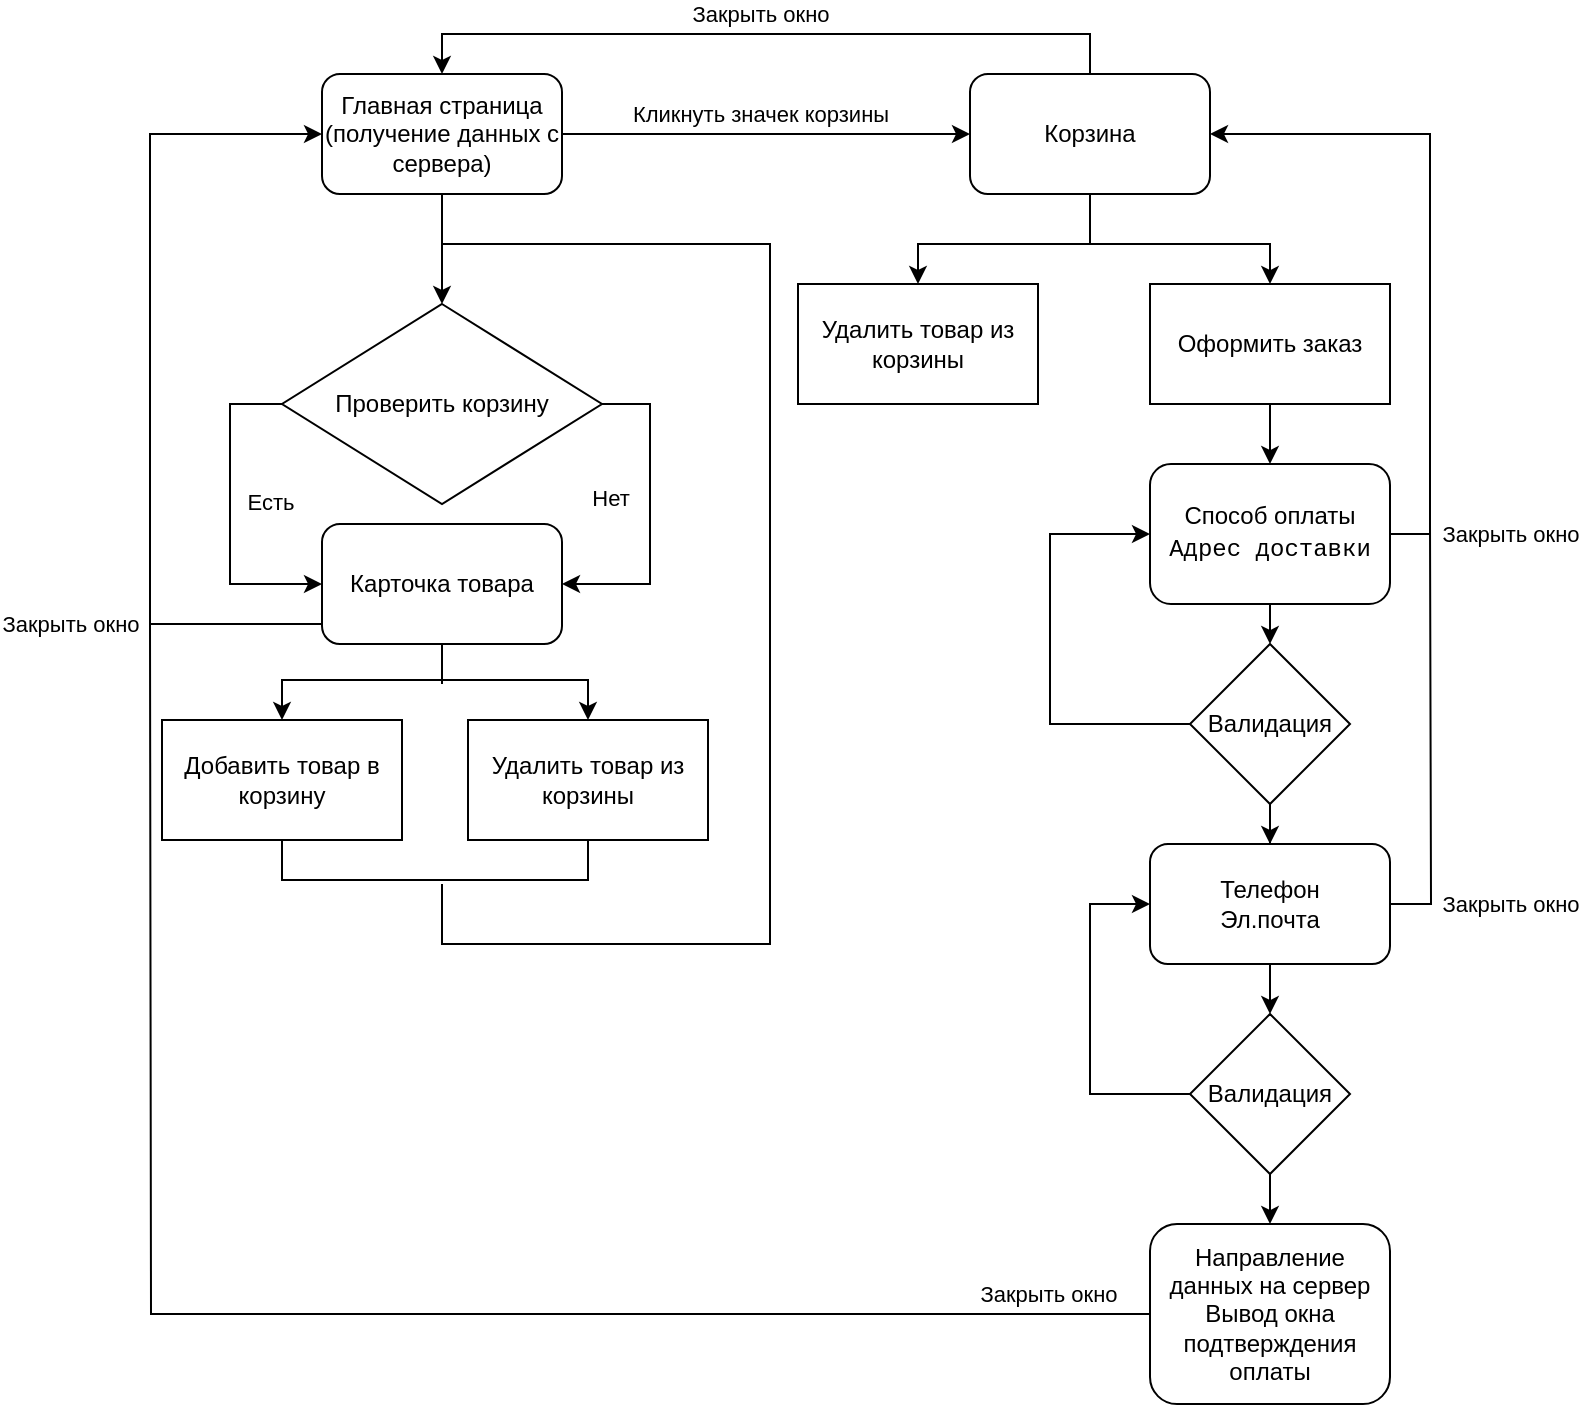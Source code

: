 <mxfile version="23.1.5" type="github">
  <diagram id="C5RBs43oDa-KdzZeNtuy" name="Page-1">
    <mxGraphModel dx="1026" dy="696" grid="1" gridSize="10" guides="1" tooltips="1" connect="1" arrows="1" fold="1" page="1" pageScale="1" pageWidth="827" pageHeight="1169" math="0" shadow="0">
      <root>
        <mxCell id="WIyWlLk6GJQsqaUBKTNV-0" />
        <mxCell id="WIyWlLk6GJQsqaUBKTNV-1" parent="WIyWlLk6GJQsqaUBKTNV-0" />
        <mxCell id="0IrBxu6wTO3JT6gGlN2D-9" style="edgeStyle=orthogonalEdgeStyle;rounded=0;orthogonalLoop=1;jettySize=auto;html=1;exitX=0.5;exitY=1;exitDx=0;exitDy=0;endArrow=none;endFill=0;" edge="1" parent="WIyWlLk6GJQsqaUBKTNV-1" source="0IrBxu6wTO3JT6gGlN2D-1">
          <mxGeometry relative="1" as="geometry">
            <mxPoint x="236" y="350" as="targetPoint" />
          </mxGeometry>
        </mxCell>
        <mxCell id="0IrBxu6wTO3JT6gGlN2D-19" value="Закрыть окно" style="edgeStyle=orthogonalEdgeStyle;rounded=0;orthogonalLoop=1;jettySize=auto;html=1;exitX=0;exitY=0.5;exitDx=0;exitDy=0;entryX=0;entryY=0.5;entryDx=0;entryDy=0;" edge="1" parent="WIyWlLk6GJQsqaUBKTNV-1" source="0IrBxu6wTO3JT6gGlN2D-1" target="0IrBxu6wTO3JT6gGlN2D-16">
          <mxGeometry x="-0.515" y="40" relative="1" as="geometry">
            <Array as="points">
              <mxPoint x="176" y="320" />
              <mxPoint x="90" y="320" />
              <mxPoint x="90" y="75" />
            </Array>
            <mxPoint as="offset" />
          </mxGeometry>
        </mxCell>
        <mxCell id="0IrBxu6wTO3JT6gGlN2D-1" value="Карточка товара" style="rounded=1;whiteSpace=wrap;html=1;" vertex="1" parent="WIyWlLk6GJQsqaUBKTNV-1">
          <mxGeometry x="176" y="270" width="120" height="60" as="geometry" />
        </mxCell>
        <mxCell id="0IrBxu6wTO3JT6gGlN2D-8" style="edgeStyle=orthogonalEdgeStyle;rounded=0;orthogonalLoop=1;jettySize=auto;html=1;exitX=0.5;exitY=0;exitDx=0;exitDy=0;entryX=0.5;entryY=0;entryDx=0;entryDy=0;startArrow=classic;startFill=1;" edge="1" parent="WIyWlLk6GJQsqaUBKTNV-1" source="0IrBxu6wTO3JT6gGlN2D-2" target="0IrBxu6wTO3JT6gGlN2D-3">
          <mxGeometry relative="1" as="geometry" />
        </mxCell>
        <mxCell id="0IrBxu6wTO3JT6gGlN2D-2" value="Добавить товар в корзину" style="rounded=0;whiteSpace=wrap;html=1;" vertex="1" parent="WIyWlLk6GJQsqaUBKTNV-1">
          <mxGeometry x="96" y="368" width="120" height="60" as="geometry" />
        </mxCell>
        <mxCell id="0IrBxu6wTO3JT6gGlN2D-6" style="edgeStyle=orthogonalEdgeStyle;rounded=0;orthogonalLoop=1;jettySize=auto;html=1;exitX=0.5;exitY=1;exitDx=0;exitDy=0;entryX=0.5;entryY=1;entryDx=0;entryDy=0;endArrow=none;endFill=0;" edge="1" parent="WIyWlLk6GJQsqaUBKTNV-1" source="0IrBxu6wTO3JT6gGlN2D-3" target="0IrBxu6wTO3JT6gGlN2D-2">
          <mxGeometry relative="1" as="geometry">
            <mxPoint x="309" y="488" as="targetPoint" />
            <Array as="points">
              <mxPoint x="309" y="448" />
              <mxPoint x="156" y="448" />
            </Array>
          </mxGeometry>
        </mxCell>
        <mxCell id="0IrBxu6wTO3JT6gGlN2D-3" value="Удалить товар из корзины" style="rounded=0;whiteSpace=wrap;html=1;" vertex="1" parent="WIyWlLk6GJQsqaUBKTNV-1">
          <mxGeometry x="249" y="368" width="120" height="60" as="geometry" />
        </mxCell>
        <mxCell id="0IrBxu6wTO3JT6gGlN2D-22" value="Закрыть окно" style="edgeStyle=orthogonalEdgeStyle;rounded=0;orthogonalLoop=1;jettySize=auto;html=1;exitX=0.5;exitY=0;exitDx=0;exitDy=0;entryX=0.5;entryY=0;entryDx=0;entryDy=0;" edge="1" parent="WIyWlLk6GJQsqaUBKTNV-1" source="0IrBxu6wTO3JT6gGlN2D-15" target="0IrBxu6wTO3JT6gGlN2D-16">
          <mxGeometry x="0.018" y="-10" relative="1" as="geometry">
            <mxPoint as="offset" />
          </mxGeometry>
        </mxCell>
        <mxCell id="0IrBxu6wTO3JT6gGlN2D-34" style="edgeStyle=orthogonalEdgeStyle;rounded=0;orthogonalLoop=1;jettySize=auto;html=1;exitX=0.5;exitY=1;exitDx=0;exitDy=0;endArrow=none;endFill=0;" edge="1" parent="WIyWlLk6GJQsqaUBKTNV-1" source="0IrBxu6wTO3JT6gGlN2D-15">
          <mxGeometry relative="1" as="geometry">
            <mxPoint x="560" y="130" as="targetPoint" />
          </mxGeometry>
        </mxCell>
        <mxCell id="0IrBxu6wTO3JT6gGlN2D-45" value="Закрыть окно" style="edgeStyle=orthogonalEdgeStyle;rounded=0;orthogonalLoop=1;jettySize=auto;html=1;entryX=1;entryY=0.5;entryDx=0;entryDy=0;startArrow=classic;startFill=1;endArrow=none;endFill=0;" edge="1" parent="WIyWlLk6GJQsqaUBKTNV-1" source="0IrBxu6wTO3JT6gGlN2D-15" target="0IrBxu6wTO3JT6gGlN2D-32">
          <mxGeometry x="0.879" y="-40" relative="1" as="geometry">
            <Array as="points">
              <mxPoint x="730" y="75" />
              <mxPoint x="730" y="275" />
            </Array>
            <mxPoint x="40" y="40" as="offset" />
          </mxGeometry>
        </mxCell>
        <mxCell id="0IrBxu6wTO3JT6gGlN2D-15" value="Корзина" style="rounded=1;whiteSpace=wrap;html=1;" vertex="1" parent="WIyWlLk6GJQsqaUBKTNV-1">
          <mxGeometry x="500" y="45" width="120" height="60" as="geometry" />
        </mxCell>
        <mxCell id="0IrBxu6wTO3JT6gGlN2D-18" value="Кликнуть значек корзины" style="edgeStyle=orthogonalEdgeStyle;rounded=0;orthogonalLoop=1;jettySize=auto;html=1;exitX=1;exitY=0.5;exitDx=0;exitDy=0;entryX=0;entryY=0.5;entryDx=0;entryDy=0;" edge="1" parent="WIyWlLk6GJQsqaUBKTNV-1" source="0IrBxu6wTO3JT6gGlN2D-16" target="0IrBxu6wTO3JT6gGlN2D-15">
          <mxGeometry x="-0.035" y="10" relative="1" as="geometry">
            <mxPoint as="offset" />
          </mxGeometry>
        </mxCell>
        <mxCell id="0IrBxu6wTO3JT6gGlN2D-24" style="edgeStyle=orthogonalEdgeStyle;rounded=0;orthogonalLoop=1;jettySize=auto;html=1;exitX=0.5;exitY=1;exitDx=0;exitDy=0;" edge="1" parent="WIyWlLk6GJQsqaUBKTNV-1" source="0IrBxu6wTO3JT6gGlN2D-16" target="0IrBxu6wTO3JT6gGlN2D-23">
          <mxGeometry relative="1" as="geometry" />
        </mxCell>
        <mxCell id="0IrBxu6wTO3JT6gGlN2D-16" value="Главная страница&lt;br&gt;(получение данных с сервера)" style="rounded=1;whiteSpace=wrap;html=1;" vertex="1" parent="WIyWlLk6GJQsqaUBKTNV-1">
          <mxGeometry x="176" y="45" width="120" height="60" as="geometry" />
        </mxCell>
        <mxCell id="0IrBxu6wTO3JT6gGlN2D-33" style="edgeStyle=orthogonalEdgeStyle;rounded=0;orthogonalLoop=1;jettySize=auto;html=1;exitX=0.5;exitY=0;exitDx=0;exitDy=0;entryX=0.5;entryY=0;entryDx=0;entryDy=0;endArrow=classic;endFill=1;startArrow=classic;startFill=1;" edge="1" parent="WIyWlLk6GJQsqaUBKTNV-1" source="0IrBxu6wTO3JT6gGlN2D-21" target="0IrBxu6wTO3JT6gGlN2D-31">
          <mxGeometry relative="1" as="geometry" />
        </mxCell>
        <mxCell id="0IrBxu6wTO3JT6gGlN2D-21" value="Удалить товар из корзины" style="rounded=0;whiteSpace=wrap;html=1;" vertex="1" parent="WIyWlLk6GJQsqaUBKTNV-1">
          <mxGeometry x="414" y="150" width="120" height="60" as="geometry" />
        </mxCell>
        <mxCell id="0IrBxu6wTO3JT6gGlN2D-28" style="edgeStyle=orthogonalEdgeStyle;rounded=0;orthogonalLoop=1;jettySize=auto;html=1;startArrow=none;startFill=0;endArrow=none;endFill=0;" edge="1" parent="WIyWlLk6GJQsqaUBKTNV-1">
          <mxGeometry relative="1" as="geometry">
            <mxPoint x="236" y="450" as="targetPoint" />
            <mxPoint x="236" y="140" as="sourcePoint" />
            <Array as="points">
              <mxPoint x="236" y="130" />
              <mxPoint x="400" y="130" />
              <mxPoint x="400" y="480" />
              <mxPoint x="236" y="480" />
            </Array>
          </mxGeometry>
        </mxCell>
        <mxCell id="0IrBxu6wTO3JT6gGlN2D-29" style="edgeStyle=orthogonalEdgeStyle;rounded=0;orthogonalLoop=1;jettySize=auto;html=1;entryX=1;entryY=0.5;entryDx=0;entryDy=0;" edge="1" parent="WIyWlLk6GJQsqaUBKTNV-1" source="0IrBxu6wTO3JT6gGlN2D-23" target="0IrBxu6wTO3JT6gGlN2D-1">
          <mxGeometry relative="1" as="geometry">
            <Array as="points">
              <mxPoint x="340" y="210" />
              <mxPoint x="340" y="300" />
            </Array>
          </mxGeometry>
        </mxCell>
        <mxCell id="0IrBxu6wTO3JT6gGlN2D-52" value="Нет" style="edgeLabel;html=1;align=center;verticalAlign=middle;resizable=0;points=[];" vertex="1" connectable="0" parent="0IrBxu6wTO3JT6gGlN2D-29">
          <mxGeometry x="-0.12" y="-1" relative="1" as="geometry">
            <mxPoint x="-19" y="1" as="offset" />
          </mxGeometry>
        </mxCell>
        <mxCell id="0IrBxu6wTO3JT6gGlN2D-30" style="edgeStyle=orthogonalEdgeStyle;rounded=0;orthogonalLoop=1;jettySize=auto;html=1;entryX=0;entryY=0.5;entryDx=0;entryDy=0;" edge="1" parent="WIyWlLk6GJQsqaUBKTNV-1" source="0IrBxu6wTO3JT6gGlN2D-23" target="0IrBxu6wTO3JT6gGlN2D-1">
          <mxGeometry relative="1" as="geometry">
            <Array as="points">
              <mxPoint x="130" y="210" />
              <mxPoint x="130" y="300" />
            </Array>
          </mxGeometry>
        </mxCell>
        <mxCell id="0IrBxu6wTO3JT6gGlN2D-51" value="Есть" style="edgeLabel;html=1;align=center;verticalAlign=middle;resizable=0;points=[];" vertex="1" connectable="0" parent="0IrBxu6wTO3JT6gGlN2D-30">
          <mxGeometry x="-0.093" y="2" relative="1" as="geometry">
            <mxPoint x="18" y="1" as="offset" />
          </mxGeometry>
        </mxCell>
        <mxCell id="0IrBxu6wTO3JT6gGlN2D-23" value="Проверить корзину" style="rhombus;whiteSpace=wrap;html=1;" vertex="1" parent="WIyWlLk6GJQsqaUBKTNV-1">
          <mxGeometry x="156" y="160" width="160" height="100" as="geometry" />
        </mxCell>
        <mxCell id="0IrBxu6wTO3JT6gGlN2D-37" style="edgeStyle=orthogonalEdgeStyle;rounded=0;orthogonalLoop=1;jettySize=auto;html=1;entryX=0.5;entryY=0;entryDx=0;entryDy=0;" edge="1" parent="WIyWlLk6GJQsqaUBKTNV-1" source="0IrBxu6wTO3JT6gGlN2D-31" target="0IrBxu6wTO3JT6gGlN2D-32">
          <mxGeometry relative="1" as="geometry" />
        </mxCell>
        <mxCell id="0IrBxu6wTO3JT6gGlN2D-31" value="Оформить заказ" style="rounded=0;whiteSpace=wrap;html=1;" vertex="1" parent="WIyWlLk6GJQsqaUBKTNV-1">
          <mxGeometry x="590" y="150" width="120" height="60" as="geometry" />
        </mxCell>
        <mxCell id="0IrBxu6wTO3JT6gGlN2D-38" style="edgeStyle=orthogonalEdgeStyle;rounded=0;orthogonalLoop=1;jettySize=auto;html=1;exitX=0.5;exitY=1;exitDx=0;exitDy=0;entryX=0.5;entryY=0;entryDx=0;entryDy=0;" edge="1" parent="WIyWlLk6GJQsqaUBKTNV-1" target="0IrBxu6wTO3JT6gGlN2D-35">
          <mxGeometry relative="1" as="geometry">
            <mxPoint x="650" y="310" as="sourcePoint" />
          </mxGeometry>
        </mxCell>
        <mxCell id="0IrBxu6wTO3JT6gGlN2D-32" value="Способ оплаты&lt;br&gt;&lt;div style=&quot;background-color: rgb(255, 255, 255); font-family: &amp;quot;JetBrains Mono&amp;quot;, Menlo, Monaco, &amp;quot;Courier New&amp;quot;, monospace, Menlo, Monaco, &amp;quot;Courier New&amp;quot;, monospace; line-height: 18px;&quot;&gt;Адрес доставки&lt;/div&gt;" style="rounded=1;whiteSpace=wrap;html=1;" vertex="1" parent="WIyWlLk6GJQsqaUBKTNV-1">
          <mxGeometry x="590" y="240" width="120" height="70" as="geometry" />
        </mxCell>
        <mxCell id="0IrBxu6wTO3JT6gGlN2D-36" style="edgeStyle=orthogonalEdgeStyle;rounded=0;orthogonalLoop=1;jettySize=auto;html=1;entryX=0;entryY=0.5;entryDx=0;entryDy=0;" edge="1" parent="WIyWlLk6GJQsqaUBKTNV-1" source="0IrBxu6wTO3JT6gGlN2D-35" target="0IrBxu6wTO3JT6gGlN2D-32">
          <mxGeometry relative="1" as="geometry">
            <Array as="points">
              <mxPoint x="540" y="370" />
              <mxPoint x="540" y="275" />
            </Array>
          </mxGeometry>
        </mxCell>
        <mxCell id="0IrBxu6wTO3JT6gGlN2D-40" value="" style="edgeStyle=orthogonalEdgeStyle;rounded=0;orthogonalLoop=1;jettySize=auto;html=1;" edge="1" parent="WIyWlLk6GJQsqaUBKTNV-1" source="0IrBxu6wTO3JT6gGlN2D-35" target="0IrBxu6wTO3JT6gGlN2D-39">
          <mxGeometry relative="1" as="geometry" />
        </mxCell>
        <mxCell id="0IrBxu6wTO3JT6gGlN2D-35" value="Валидация" style="rhombus;whiteSpace=wrap;html=1;" vertex="1" parent="WIyWlLk6GJQsqaUBKTNV-1">
          <mxGeometry x="610" y="330" width="80" height="80" as="geometry" />
        </mxCell>
        <mxCell id="0IrBxu6wTO3JT6gGlN2D-42" style="edgeStyle=orthogonalEdgeStyle;rounded=0;orthogonalLoop=1;jettySize=auto;html=1;exitX=0.5;exitY=1;exitDx=0;exitDy=0;entryX=0.5;entryY=0;entryDx=0;entryDy=0;" edge="1" parent="WIyWlLk6GJQsqaUBKTNV-1" source="0IrBxu6wTO3JT6gGlN2D-39" target="0IrBxu6wTO3JT6gGlN2D-41">
          <mxGeometry relative="1" as="geometry" />
        </mxCell>
        <mxCell id="0IrBxu6wTO3JT6gGlN2D-46" value="Закрыть окно" style="edgeStyle=orthogonalEdgeStyle;rounded=0;orthogonalLoop=1;jettySize=auto;html=1;exitX=1;exitY=0.5;exitDx=0;exitDy=0;endArrow=none;endFill=0;" edge="1" parent="WIyWlLk6GJQsqaUBKTNV-1" source="0IrBxu6wTO3JT6gGlN2D-39">
          <mxGeometry x="-0.795" y="-39" relative="1" as="geometry">
            <mxPoint x="730" y="270" as="targetPoint" />
            <mxPoint x="1" y="1" as="offset" />
          </mxGeometry>
        </mxCell>
        <mxCell id="0IrBxu6wTO3JT6gGlN2D-39" value="Телефон&lt;br&gt;Эл.почта" style="rounded=1;whiteSpace=wrap;html=1;" vertex="1" parent="WIyWlLk6GJQsqaUBKTNV-1">
          <mxGeometry x="590" y="430" width="120" height="60" as="geometry" />
        </mxCell>
        <mxCell id="0IrBxu6wTO3JT6gGlN2D-43" style="edgeStyle=orthogonalEdgeStyle;rounded=0;orthogonalLoop=1;jettySize=auto;html=1;entryX=0;entryY=0.5;entryDx=0;entryDy=0;" edge="1" parent="WIyWlLk6GJQsqaUBKTNV-1" source="0IrBxu6wTO3JT6gGlN2D-41" target="0IrBxu6wTO3JT6gGlN2D-39">
          <mxGeometry relative="1" as="geometry">
            <Array as="points">
              <mxPoint x="560" y="555" />
              <mxPoint x="560" y="460" />
            </Array>
          </mxGeometry>
        </mxCell>
        <mxCell id="0IrBxu6wTO3JT6gGlN2D-48" style="edgeStyle=orthogonalEdgeStyle;rounded=0;orthogonalLoop=1;jettySize=auto;html=1;exitX=0.5;exitY=1;exitDx=0;exitDy=0;entryX=0.5;entryY=0;entryDx=0;entryDy=0;" edge="1" parent="WIyWlLk6GJQsqaUBKTNV-1" source="0IrBxu6wTO3JT6gGlN2D-41" target="0IrBxu6wTO3JT6gGlN2D-47">
          <mxGeometry relative="1" as="geometry" />
        </mxCell>
        <mxCell id="0IrBxu6wTO3JT6gGlN2D-41" value="Валидация" style="rhombus;whiteSpace=wrap;html=1;" vertex="1" parent="WIyWlLk6GJQsqaUBKTNV-1">
          <mxGeometry x="610" y="515" width="80" height="80" as="geometry" />
        </mxCell>
        <mxCell id="0IrBxu6wTO3JT6gGlN2D-50" value="Закрыть окно" style="edgeStyle=orthogonalEdgeStyle;rounded=0;orthogonalLoop=1;jettySize=auto;html=1;endArrow=none;endFill=0;" edge="1" parent="WIyWlLk6GJQsqaUBKTNV-1" source="0IrBxu6wTO3JT6gGlN2D-47">
          <mxGeometry x="-0.878" y="-10" relative="1" as="geometry">
            <mxPoint x="90" y="320" as="targetPoint" />
            <mxPoint as="offset" />
          </mxGeometry>
        </mxCell>
        <mxCell id="0IrBxu6wTO3JT6gGlN2D-47" value="Направление данных на сервер&lt;br&gt;Вывод окна подтверждения оплаты" style="rounded=1;whiteSpace=wrap;html=1;" vertex="1" parent="WIyWlLk6GJQsqaUBKTNV-1">
          <mxGeometry x="590" y="620" width="120" height="90" as="geometry" />
        </mxCell>
      </root>
    </mxGraphModel>
  </diagram>
</mxfile>
